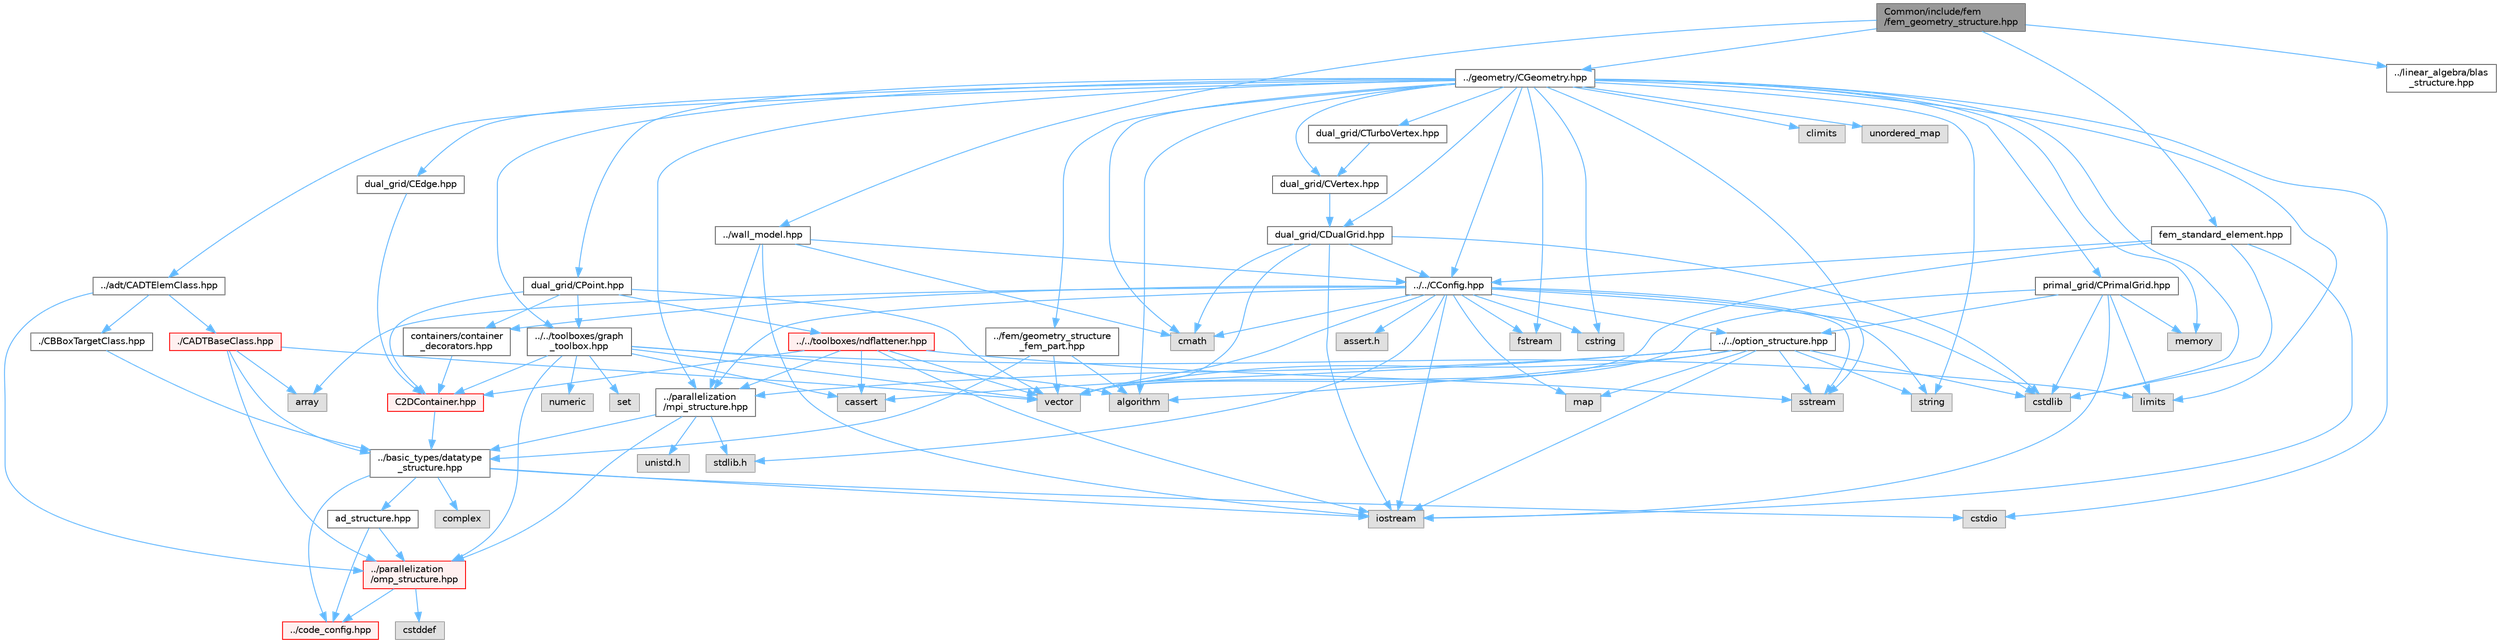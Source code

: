 digraph "Common/include/fem/fem_geometry_structure.hpp"
{
 // LATEX_PDF_SIZE
  bgcolor="transparent";
  edge [fontname=Helvetica,fontsize=10,labelfontname=Helvetica,labelfontsize=10];
  node [fontname=Helvetica,fontsize=10,shape=box,height=0.2,width=0.4];
  Node1 [id="Node000001",label="Common/include/fem\l/fem_geometry_structure.hpp",height=0.2,width=0.4,color="gray40", fillcolor="grey60", style="filled", fontcolor="black",tooltip="Headers of the main subroutines for creating the geometrical structure for the FEM solver...."];
  Node1 -> Node2 [id="edge1_Node000001_Node000002",color="steelblue1",style="solid",tooltip=" "];
  Node2 [id="Node000002",label="../geometry/CGeometry.hpp",height=0.2,width=0.4,color="grey40", fillcolor="white", style="filled",URL="$CGeometry_8hpp.html",tooltip="Headers of the main subroutines for creating the geometrical structure. The subroutines and functions..."];
  Node2 -> Node3 [id="edge2_Node000002_Node000003",color="steelblue1",style="solid",tooltip=" "];
  Node3 [id="Node000003",label="limits",height=0.2,width=0.4,color="grey60", fillcolor="#E0E0E0", style="filled",tooltip=" "];
  Node2 -> Node4 [id="edge3_Node000002_Node000004",color="steelblue1",style="solid",tooltip=" "];
  Node4 [id="Node000004",label="../parallelization\l/mpi_structure.hpp",height=0.2,width=0.4,color="grey40", fillcolor="white", style="filled",URL="$mpi__structure_8hpp.html",tooltip="Headers of the mpi interface for generalized datatypes. The subroutines and functions are in the mpi_..."];
  Node4 -> Node5 [id="edge4_Node000004_Node000005",color="steelblue1",style="solid",tooltip=" "];
  Node5 [id="Node000005",label="stdlib.h",height=0.2,width=0.4,color="grey60", fillcolor="#E0E0E0", style="filled",tooltip=" "];
  Node4 -> Node6 [id="edge5_Node000004_Node000006",color="steelblue1",style="solid",tooltip=" "];
  Node6 [id="Node000006",label="../basic_types/datatype\l_structure.hpp",height=0.2,width=0.4,color="grey40", fillcolor="white", style="filled",URL="$datatype__structure_8hpp.html",tooltip="Headers for generalized datatypes, defines an interface for AD types."];
  Node6 -> Node7 [id="edge6_Node000006_Node000007",color="steelblue1",style="solid",tooltip=" "];
  Node7 [id="Node000007",label="iostream",height=0.2,width=0.4,color="grey60", fillcolor="#E0E0E0", style="filled",tooltip=" "];
  Node6 -> Node8 [id="edge7_Node000006_Node000008",color="steelblue1",style="solid",tooltip=" "];
  Node8 [id="Node000008",label="complex",height=0.2,width=0.4,color="grey60", fillcolor="#E0E0E0", style="filled",tooltip=" "];
  Node6 -> Node9 [id="edge8_Node000006_Node000009",color="steelblue1",style="solid",tooltip=" "];
  Node9 [id="Node000009",label="cstdio",height=0.2,width=0.4,color="grey60", fillcolor="#E0E0E0", style="filled",tooltip=" "];
  Node6 -> Node10 [id="edge9_Node000006_Node000010",color="steelblue1",style="solid",tooltip=" "];
  Node10 [id="Node000010",label="../code_config.hpp",height=0.2,width=0.4,color="red", fillcolor="#FFF0F0", style="filled",URL="$code__config_8hpp.html",tooltip="Header file for collecting common macros, definitions and type configurations."];
  Node6 -> Node12 [id="edge10_Node000006_Node000012",color="steelblue1",style="solid",tooltip=" "];
  Node12 [id="Node000012",label="ad_structure.hpp",height=0.2,width=0.4,color="grey40", fillcolor="white", style="filled",URL="$ad__structure_8hpp.html",tooltip="Main routines for the algorithmic differentiation (AD) structure."];
  Node12 -> Node10 [id="edge11_Node000012_Node000010",color="steelblue1",style="solid",tooltip=" "];
  Node12 -> Node13 [id="edge12_Node000012_Node000013",color="steelblue1",style="solid",tooltip=" "];
  Node13 [id="Node000013",label="../parallelization\l/omp_structure.hpp",height=0.2,width=0.4,color="red", fillcolor="#FFF0F0", style="filled",URL="$omp__structure_8hpp.html",tooltip="OpenMP interface header, provides compatibility functions if the code is built without OpenMP support..."];
  Node13 -> Node14 [id="edge13_Node000013_Node000014",color="steelblue1",style="solid",tooltip=" "];
  Node14 [id="Node000014",label="cstddef",height=0.2,width=0.4,color="grey60", fillcolor="#E0E0E0", style="filled",tooltip=" "];
  Node13 -> Node10 [id="edge14_Node000013_Node000010",color="steelblue1",style="solid",tooltip=" "];
  Node4 -> Node16 [id="edge15_Node000004_Node000016",color="steelblue1",style="solid",tooltip=" "];
  Node16 [id="Node000016",label="unistd.h",height=0.2,width=0.4,color="grey60", fillcolor="#E0E0E0", style="filled",tooltip=" "];
  Node4 -> Node13 [id="edge16_Node000004_Node000013",color="steelblue1",style="solid",tooltip=" "];
  Node2 -> Node17 [id="edge17_Node000002_Node000017",color="steelblue1",style="solid",tooltip=" "];
  Node17 [id="Node000017",label="string",height=0.2,width=0.4,color="grey60", fillcolor="#E0E0E0", style="filled",tooltip=" "];
  Node2 -> Node18 [id="edge18_Node000002_Node000018",color="steelblue1",style="solid",tooltip=" "];
  Node18 [id="Node000018",label="fstream",height=0.2,width=0.4,color="grey60", fillcolor="#E0E0E0", style="filled",tooltip=" "];
  Node2 -> Node19 [id="edge19_Node000002_Node000019",color="steelblue1",style="solid",tooltip=" "];
  Node19 [id="Node000019",label="sstream",height=0.2,width=0.4,color="grey60", fillcolor="#E0E0E0", style="filled",tooltip=" "];
  Node2 -> Node20 [id="edge20_Node000002_Node000020",color="steelblue1",style="solid",tooltip=" "];
  Node20 [id="Node000020",label="cmath",height=0.2,width=0.4,color="grey60", fillcolor="#E0E0E0", style="filled",tooltip=" "];
  Node2 -> Node21 [id="edge21_Node000002_Node000021",color="steelblue1",style="solid",tooltip=" "];
  Node21 [id="Node000021",label="algorithm",height=0.2,width=0.4,color="grey60", fillcolor="#E0E0E0", style="filled",tooltip=" "];
  Node2 -> Node22 [id="edge22_Node000002_Node000022",color="steelblue1",style="solid",tooltip=" "];
  Node22 [id="Node000022",label="cstring",height=0.2,width=0.4,color="grey60", fillcolor="#E0E0E0", style="filled",tooltip=" "];
  Node2 -> Node9 [id="edge23_Node000002_Node000009",color="steelblue1",style="solid",tooltip=" "];
  Node2 -> Node23 [id="edge24_Node000002_Node000023",color="steelblue1",style="solid",tooltip=" "];
  Node23 [id="Node000023",label="cstdlib",height=0.2,width=0.4,color="grey60", fillcolor="#E0E0E0", style="filled",tooltip=" "];
  Node2 -> Node24 [id="edge25_Node000002_Node000024",color="steelblue1",style="solid",tooltip=" "];
  Node24 [id="Node000024",label="climits",height=0.2,width=0.4,color="grey60", fillcolor="#E0E0E0", style="filled",tooltip=" "];
  Node2 -> Node25 [id="edge26_Node000002_Node000025",color="steelblue1",style="solid",tooltip=" "];
  Node25 [id="Node000025",label="memory",height=0.2,width=0.4,color="grey60", fillcolor="#E0E0E0", style="filled",tooltip=" "];
  Node2 -> Node26 [id="edge27_Node000002_Node000026",color="steelblue1",style="solid",tooltip=" "];
  Node26 [id="Node000026",label="unordered_map",height=0.2,width=0.4,color="grey60", fillcolor="#E0E0E0", style="filled",tooltip=" "];
  Node2 -> Node27 [id="edge28_Node000002_Node000027",color="steelblue1",style="solid",tooltip=" "];
  Node27 [id="Node000027",label="primal_grid/CPrimalGrid.hpp",height=0.2,width=0.4,color="grey40", fillcolor="white", style="filled",URL="$CPrimalGrid_8hpp.html",tooltip="Headers of the main subroutines for storing the primal grid structure. The subroutines and functions ..."];
  Node27 -> Node7 [id="edge29_Node000027_Node000007",color="steelblue1",style="solid",tooltip=" "];
  Node27 -> Node28 [id="edge30_Node000027_Node000028",color="steelblue1",style="solid",tooltip=" "];
  Node28 [id="Node000028",label="vector",height=0.2,width=0.4,color="grey60", fillcolor="#E0E0E0", style="filled",tooltip=" "];
  Node27 -> Node3 [id="edge31_Node000027_Node000003",color="steelblue1",style="solid",tooltip=" "];
  Node27 -> Node23 [id="edge32_Node000027_Node000023",color="steelblue1",style="solid",tooltip=" "];
  Node27 -> Node25 [id="edge33_Node000027_Node000025",color="steelblue1",style="solid",tooltip=" "];
  Node27 -> Node29 [id="edge34_Node000027_Node000029",color="steelblue1",style="solid",tooltip=" "];
  Node29 [id="Node000029",label="../../option_structure.hpp",height=0.2,width=0.4,color="grey40", fillcolor="white", style="filled",URL="$option__structure_8hpp.html",tooltip="Defines classes for referencing options for easy input in CConfig."];
  Node29 -> Node4 [id="edge35_Node000029_Node000004",color="steelblue1",style="solid",tooltip=" "];
  Node29 -> Node7 [id="edge36_Node000029_Node000007",color="steelblue1",style="solid",tooltip=" "];
  Node29 -> Node19 [id="edge37_Node000029_Node000019",color="steelblue1",style="solid",tooltip=" "];
  Node29 -> Node17 [id="edge38_Node000029_Node000017",color="steelblue1",style="solid",tooltip=" "];
  Node29 -> Node28 [id="edge39_Node000029_Node000028",color="steelblue1",style="solid",tooltip=" "];
  Node29 -> Node30 [id="edge40_Node000029_Node000030",color="steelblue1",style="solid",tooltip=" "];
  Node30 [id="Node000030",label="map",height=0.2,width=0.4,color="grey60", fillcolor="#E0E0E0", style="filled",tooltip=" "];
  Node29 -> Node23 [id="edge41_Node000029_Node000023",color="steelblue1",style="solid",tooltip=" "];
  Node29 -> Node21 [id="edge42_Node000029_Node000021",color="steelblue1",style="solid",tooltip=" "];
  Node29 -> Node31 [id="edge43_Node000029_Node000031",color="steelblue1",style="solid",tooltip=" "];
  Node31 [id="Node000031",label="cassert",height=0.2,width=0.4,color="grey60", fillcolor="#E0E0E0", style="filled",tooltip=" "];
  Node2 -> Node32 [id="edge44_Node000002_Node000032",color="steelblue1",style="solid",tooltip=" "];
  Node32 [id="Node000032",label="dual_grid/CDualGrid.hpp",height=0.2,width=0.4,color="grey40", fillcolor="white", style="filled",URL="$CDualGrid_8hpp.html",tooltip="Headers of the main subroutines for doing the complete dual grid structure. The subroutines and funct..."];
  Node32 -> Node20 [id="edge45_Node000032_Node000020",color="steelblue1",style="solid",tooltip=" "];
  Node32 -> Node7 [id="edge46_Node000032_Node000007",color="steelblue1",style="solid",tooltip=" "];
  Node32 -> Node23 [id="edge47_Node000032_Node000023",color="steelblue1",style="solid",tooltip=" "];
  Node32 -> Node28 [id="edge48_Node000032_Node000028",color="steelblue1",style="solid",tooltip=" "];
  Node32 -> Node33 [id="edge49_Node000032_Node000033",color="steelblue1",style="solid",tooltip=" "];
  Node33 [id="Node000033",label="../../CConfig.hpp",height=0.2,width=0.4,color="grey40", fillcolor="white", style="filled",URL="$CConfig_8hpp.html",tooltip="All the information about the definition of the physical problem. The subroutines and functions are i..."];
  Node33 -> Node4 [id="edge50_Node000033_Node000004",color="steelblue1",style="solid",tooltip=" "];
  Node33 -> Node7 [id="edge51_Node000033_Node000007",color="steelblue1",style="solid",tooltip=" "];
  Node33 -> Node23 [id="edge52_Node000033_Node000023",color="steelblue1",style="solid",tooltip=" "];
  Node33 -> Node18 [id="edge53_Node000033_Node000018",color="steelblue1",style="solid",tooltip=" "];
  Node33 -> Node19 [id="edge54_Node000033_Node000019",color="steelblue1",style="solid",tooltip=" "];
  Node33 -> Node17 [id="edge55_Node000033_Node000017",color="steelblue1",style="solid",tooltip=" "];
  Node33 -> Node22 [id="edge56_Node000033_Node000022",color="steelblue1",style="solid",tooltip=" "];
  Node33 -> Node28 [id="edge57_Node000033_Node000028",color="steelblue1",style="solid",tooltip=" "];
  Node33 -> Node34 [id="edge58_Node000033_Node000034",color="steelblue1",style="solid",tooltip=" "];
  Node34 [id="Node000034",label="array",height=0.2,width=0.4,color="grey60", fillcolor="#E0E0E0", style="filled",tooltip=" "];
  Node33 -> Node5 [id="edge59_Node000033_Node000005",color="steelblue1",style="solid",tooltip=" "];
  Node33 -> Node20 [id="edge60_Node000033_Node000020",color="steelblue1",style="solid",tooltip=" "];
  Node33 -> Node30 [id="edge61_Node000033_Node000030",color="steelblue1",style="solid",tooltip=" "];
  Node33 -> Node35 [id="edge62_Node000033_Node000035",color="steelblue1",style="solid",tooltip=" "];
  Node35 [id="Node000035",label="assert.h",height=0.2,width=0.4,color="grey60", fillcolor="#E0E0E0", style="filled",tooltip=" "];
  Node33 -> Node29 [id="edge63_Node000033_Node000029",color="steelblue1",style="solid",tooltip=" "];
  Node33 -> Node36 [id="edge64_Node000033_Node000036",color="steelblue1",style="solid",tooltip=" "];
  Node36 [id="Node000036",label="containers/container\l_decorators.hpp",height=0.2,width=0.4,color="grey40", fillcolor="white", style="filled",URL="$container__decorators_8hpp.html",tooltip="Collection of small classes that decorate C2DContainer to augment its functionality,..."];
  Node36 -> Node37 [id="edge65_Node000036_Node000037",color="steelblue1",style="solid",tooltip=" "];
  Node37 [id="Node000037",label="C2DContainer.hpp",height=0.2,width=0.4,color="red", fillcolor="#FFF0F0", style="filled",URL="$C2DContainer_8hpp.html",tooltip="A templated vector/matrix object."];
  Node37 -> Node6 [id="edge66_Node000037_Node000006",color="steelblue1",style="solid",tooltip=" "];
  Node2 -> Node46 [id="edge67_Node000002_Node000046",color="steelblue1",style="solid",tooltip=" "];
  Node46 [id="Node000046",label="dual_grid/CPoint.hpp",height=0.2,width=0.4,color="grey40", fillcolor="white", style="filled",URL="$CPoint_8hpp.html",tooltip="Declaration of the point class that stores geometric and adjacency information for dual control volum..."];
  Node46 -> Node37 [id="edge68_Node000046_Node000037",color="steelblue1",style="solid",tooltip=" "];
  Node46 -> Node36 [id="edge69_Node000046_Node000036",color="steelblue1",style="solid",tooltip=" "];
  Node46 -> Node47 [id="edge70_Node000046_Node000047",color="steelblue1",style="solid",tooltip=" "];
  Node47 [id="Node000047",label="../../toolboxes/graph\l_toolbox.hpp",height=0.2,width=0.4,color="grey40", fillcolor="white", style="filled",URL="$graph__toolbox_8hpp.html",tooltip="Functions and classes to build/represent sparse graphs or sparse patterns."];
  Node47 -> Node37 [id="edge71_Node000047_Node000037",color="steelblue1",style="solid",tooltip=" "];
  Node47 -> Node13 [id="edge72_Node000047_Node000013",color="steelblue1",style="solid",tooltip=" "];
  Node47 -> Node48 [id="edge73_Node000047_Node000048",color="steelblue1",style="solid",tooltip=" "];
  Node48 [id="Node000048",label="set",height=0.2,width=0.4,color="grey60", fillcolor="#E0E0E0", style="filled",tooltip=" "];
  Node47 -> Node28 [id="edge74_Node000047_Node000028",color="steelblue1",style="solid",tooltip=" "];
  Node47 -> Node3 [id="edge75_Node000047_Node000003",color="steelblue1",style="solid",tooltip=" "];
  Node47 -> Node31 [id="edge76_Node000047_Node000031",color="steelblue1",style="solid",tooltip=" "];
  Node47 -> Node21 [id="edge77_Node000047_Node000021",color="steelblue1",style="solid",tooltip=" "];
  Node47 -> Node49 [id="edge78_Node000047_Node000049",color="steelblue1",style="solid",tooltip=" "];
  Node49 [id="Node000049",label="numeric",height=0.2,width=0.4,color="grey60", fillcolor="#E0E0E0", style="filled",tooltip=" "];
  Node46 -> Node28 [id="edge79_Node000046_Node000028",color="steelblue1",style="solid",tooltip=" "];
  Node46 -> Node50 [id="edge80_Node000046_Node000050",color="steelblue1",style="solid",tooltip=" "];
  Node50 [id="Node000050",label="../../toolboxes/ndflattener.hpp",height=0.2,width=0.4,color="red", fillcolor="#FFF0F0", style="filled",URL="$ndflattener_8hpp.html",tooltip="Flatten pointer-to-pointer-... arrays for MPI communication."];
  Node50 -> Node31 [id="edge81_Node000050_Node000031",color="steelblue1",style="solid",tooltip=" "];
  Node50 -> Node7 [id="edge82_Node000050_Node000007",color="steelblue1",style="solid",tooltip=" "];
  Node50 -> Node19 [id="edge83_Node000050_Node000019",color="steelblue1",style="solid",tooltip=" "];
  Node50 -> Node28 [id="edge84_Node000050_Node000028",color="steelblue1",style="solid",tooltip=" "];
  Node50 -> Node37 [id="edge85_Node000050_Node000037",color="steelblue1",style="solid",tooltip=" "];
  Node50 -> Node4 [id="edge86_Node000050_Node000004",color="steelblue1",style="solid",tooltip=" "];
  Node2 -> Node51 [id="edge87_Node000002_Node000051",color="steelblue1",style="solid",tooltip=" "];
  Node51 [id="Node000051",label="dual_grid/CEdge.hpp",height=0.2,width=0.4,color="grey40", fillcolor="white", style="filled",URL="$CEdge_8hpp.html",tooltip="Declaration of the edge class CEdge.cpp file."];
  Node51 -> Node37 [id="edge88_Node000051_Node000037",color="steelblue1",style="solid",tooltip=" "];
  Node2 -> Node52 [id="edge89_Node000002_Node000052",color="steelblue1",style="solid",tooltip=" "];
  Node52 [id="Node000052",label="dual_grid/CVertex.hpp",height=0.2,width=0.4,color="grey40", fillcolor="white", style="filled",URL="$CVertex_8hpp.html",tooltip="Headers of the main subroutines for doing the complete dual grid structure. The subroutines and funct..."];
  Node52 -> Node32 [id="edge90_Node000052_Node000032",color="steelblue1",style="solid",tooltip=" "];
  Node2 -> Node53 [id="edge91_Node000002_Node000053",color="steelblue1",style="solid",tooltip=" "];
  Node53 [id="Node000053",label="dual_grid/CTurboVertex.hpp",height=0.2,width=0.4,color="grey40", fillcolor="white", style="filled",URL="$CTurboVertex_8hpp.html",tooltip="Headers of the main subroutines for doing the complete dual grid structure. The subroutines and funct..."];
  Node53 -> Node52 [id="edge92_Node000053_Node000052",color="steelblue1",style="solid",tooltip=" "];
  Node2 -> Node33 [id="edge93_Node000002_Node000033",color="steelblue1",style="solid",tooltip=" "];
  Node2 -> Node54 [id="edge94_Node000002_Node000054",color="steelblue1",style="solid",tooltip=" "];
  Node54 [id="Node000054",label="../fem/geometry_structure\l_fem_part.hpp",height=0.2,width=0.4,color="grey40", fillcolor="white", style="filled",URL="$geometry__structure__fem__part_8hpp.html",tooltip="Helper classes for the Fluid FEM solver."];
  Node54 -> Node6 [id="edge95_Node000054_Node000006",color="steelblue1",style="solid",tooltip=" "];
  Node54 -> Node28 [id="edge96_Node000054_Node000028",color="steelblue1",style="solid",tooltip=" "];
  Node54 -> Node21 [id="edge97_Node000054_Node000021",color="steelblue1",style="solid",tooltip=" "];
  Node2 -> Node47 [id="edge98_Node000002_Node000047",color="steelblue1",style="solid",tooltip=" "];
  Node2 -> Node55 [id="edge99_Node000002_Node000055",color="steelblue1",style="solid",tooltip=" "];
  Node55 [id="Node000055",label="../adt/CADTElemClass.hpp",height=0.2,width=0.4,color="grey40", fillcolor="white", style="filled",URL="$CADTElemClass_8hpp.html",tooltip="Class for storing an ADT of (linear) elements in an arbitrary number of dimensions."];
  Node55 -> Node56 [id="edge100_Node000055_Node000056",color="steelblue1",style="solid",tooltip=" "];
  Node56 [id="Node000056",label="./CADTBaseClass.hpp",height=0.2,width=0.4,color="red", fillcolor="#FFF0F0", style="filled",URL="$CADTBaseClass_8hpp.html",tooltip="Base class for storing an ADT in an arbitrary number of dimensions."];
  Node56 -> Node28 [id="edge101_Node000056_Node000028",color="steelblue1",style="solid",tooltip=" "];
  Node56 -> Node34 [id="edge102_Node000056_Node000034",color="steelblue1",style="solid",tooltip=" "];
  Node56 -> Node6 [id="edge103_Node000056_Node000006",color="steelblue1",style="solid",tooltip=" "];
  Node56 -> Node13 [id="edge104_Node000056_Node000013",color="steelblue1",style="solid",tooltip=" "];
  Node55 -> Node58 [id="edge105_Node000055_Node000058",color="steelblue1",style="solid",tooltip=" "];
  Node58 [id="Node000058",label="./CBBoxTargetClass.hpp",height=0.2,width=0.4,color="grey40", fillcolor="white", style="filled",URL="$CBBoxTargetClass_8hpp.html",tooltip="Class for storing the information of a possible bounding box candidate during a minimum distance sear..."];
  Node58 -> Node6 [id="edge106_Node000058_Node000006",color="steelblue1",style="solid",tooltip=" "];
  Node55 -> Node13 [id="edge107_Node000055_Node000013",color="steelblue1",style="solid",tooltip=" "];
  Node1 -> Node59 [id="edge108_Node000001_Node000059",color="steelblue1",style="solid",tooltip=" "];
  Node59 [id="Node000059",label="fem_standard_element.hpp",height=0.2,width=0.4,color="grey40", fillcolor="white", style="filled",URL="$fem__standard__element_8hpp.html",tooltip="Headers of the main functions for the FEM standard elements. The functions are in the fem_standard_el..."];
  Node59 -> Node7 [id="edge109_Node000059_Node000007",color="steelblue1",style="solid",tooltip=" "];
  Node59 -> Node28 [id="edge110_Node000059_Node000028",color="steelblue1",style="solid",tooltip=" "];
  Node59 -> Node23 [id="edge111_Node000059_Node000023",color="steelblue1",style="solid",tooltip=" "];
  Node59 -> Node33 [id="edge112_Node000059_Node000033",color="steelblue1",style="solid",tooltip=" "];
  Node1 -> Node60 [id="edge113_Node000001_Node000060",color="steelblue1",style="solid",tooltip=" "];
  Node60 [id="Node000060",label="../wall_model.hpp",height=0.2,width=0.4,color="grey40", fillcolor="white", style="filled",URL="$wall__model_8hpp.html",tooltip="Headers for the wall model functions for large eddy simulations."];
  Node60 -> Node4 [id="edge114_Node000060_Node000004",color="steelblue1",style="solid",tooltip=" "];
  Node60 -> Node33 [id="edge115_Node000060_Node000033",color="steelblue1",style="solid",tooltip=" "];
  Node60 -> Node7 [id="edge116_Node000060_Node000007",color="steelblue1",style="solid",tooltip=" "];
  Node60 -> Node20 [id="edge117_Node000060_Node000020",color="steelblue1",style="solid",tooltip=" "];
  Node1 -> Node61 [id="edge118_Node000001_Node000061",color="steelblue1",style="solid",tooltip=" "];
  Node61 [id="Node000061",label="../linear_algebra/blas\l_structure.hpp",height=0.2,width=0.4,color="grey40", fillcolor="white", style="filled",URL="$blas__structure_8hpp.html",tooltip="Include files and headers of the functions for matrix and vector operations, which are typically foun..."];
}
